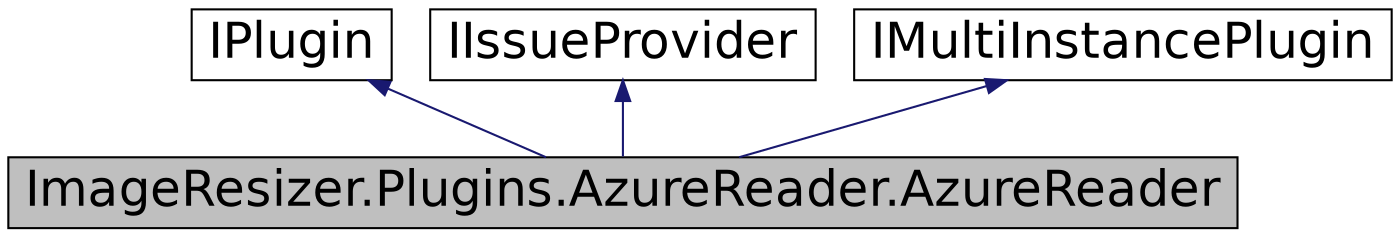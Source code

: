digraph G
{
  edge [fontname="Helvetica",fontsize="24",labelfontname="Helvetica",labelfontsize="24"];
  node [fontname="Helvetica",fontsize="24",shape=record];
  Node1 [label="ImageResizer.Plugins.AzureReader.AzureReader",height=0.2,width=0.4,color="black", fillcolor="grey75", style="filled" fontcolor="black"];
  Node2 -> Node1 [dir="back",color="midnightblue",fontsize="24",style="solid",fontname="Helvetica"];
  Node2 [label="IPlugin",height=0.2,width=0.4,color="black", fillcolor="white", style="filled",URL="$interface_image_resizer_1_1_plugins_1_1_i_plugin.html",tooltip="All plugins must implement this. Enables web.config addition and removal."];
  Node3 -> Node1 [dir="back",color="midnightblue",fontsize="24",style="solid",fontname="Helvetica"];
  Node3 [label="IIssueProvider",height=0.2,width=0.4,color="black", fillcolor="white", style="filled",URL="$interface_image_resizer_1_1_configuration_1_1_issues_1_1_i_issue_provider.html"];
  Node4 -> Node1 [dir="back",color="midnightblue",fontsize="24",style="solid",fontname="Helvetica"];
  Node4 [label="IMultiInstancePlugin",height=0.2,width=0.4,color="black", fillcolor="white", style="filled",URL="$interface_image_resizer_1_1_plugins_1_1_i_multi_instance_plugin.html",tooltip="Tag your plugin with this interface if it supports having multiple instances registered at once..."];
}
